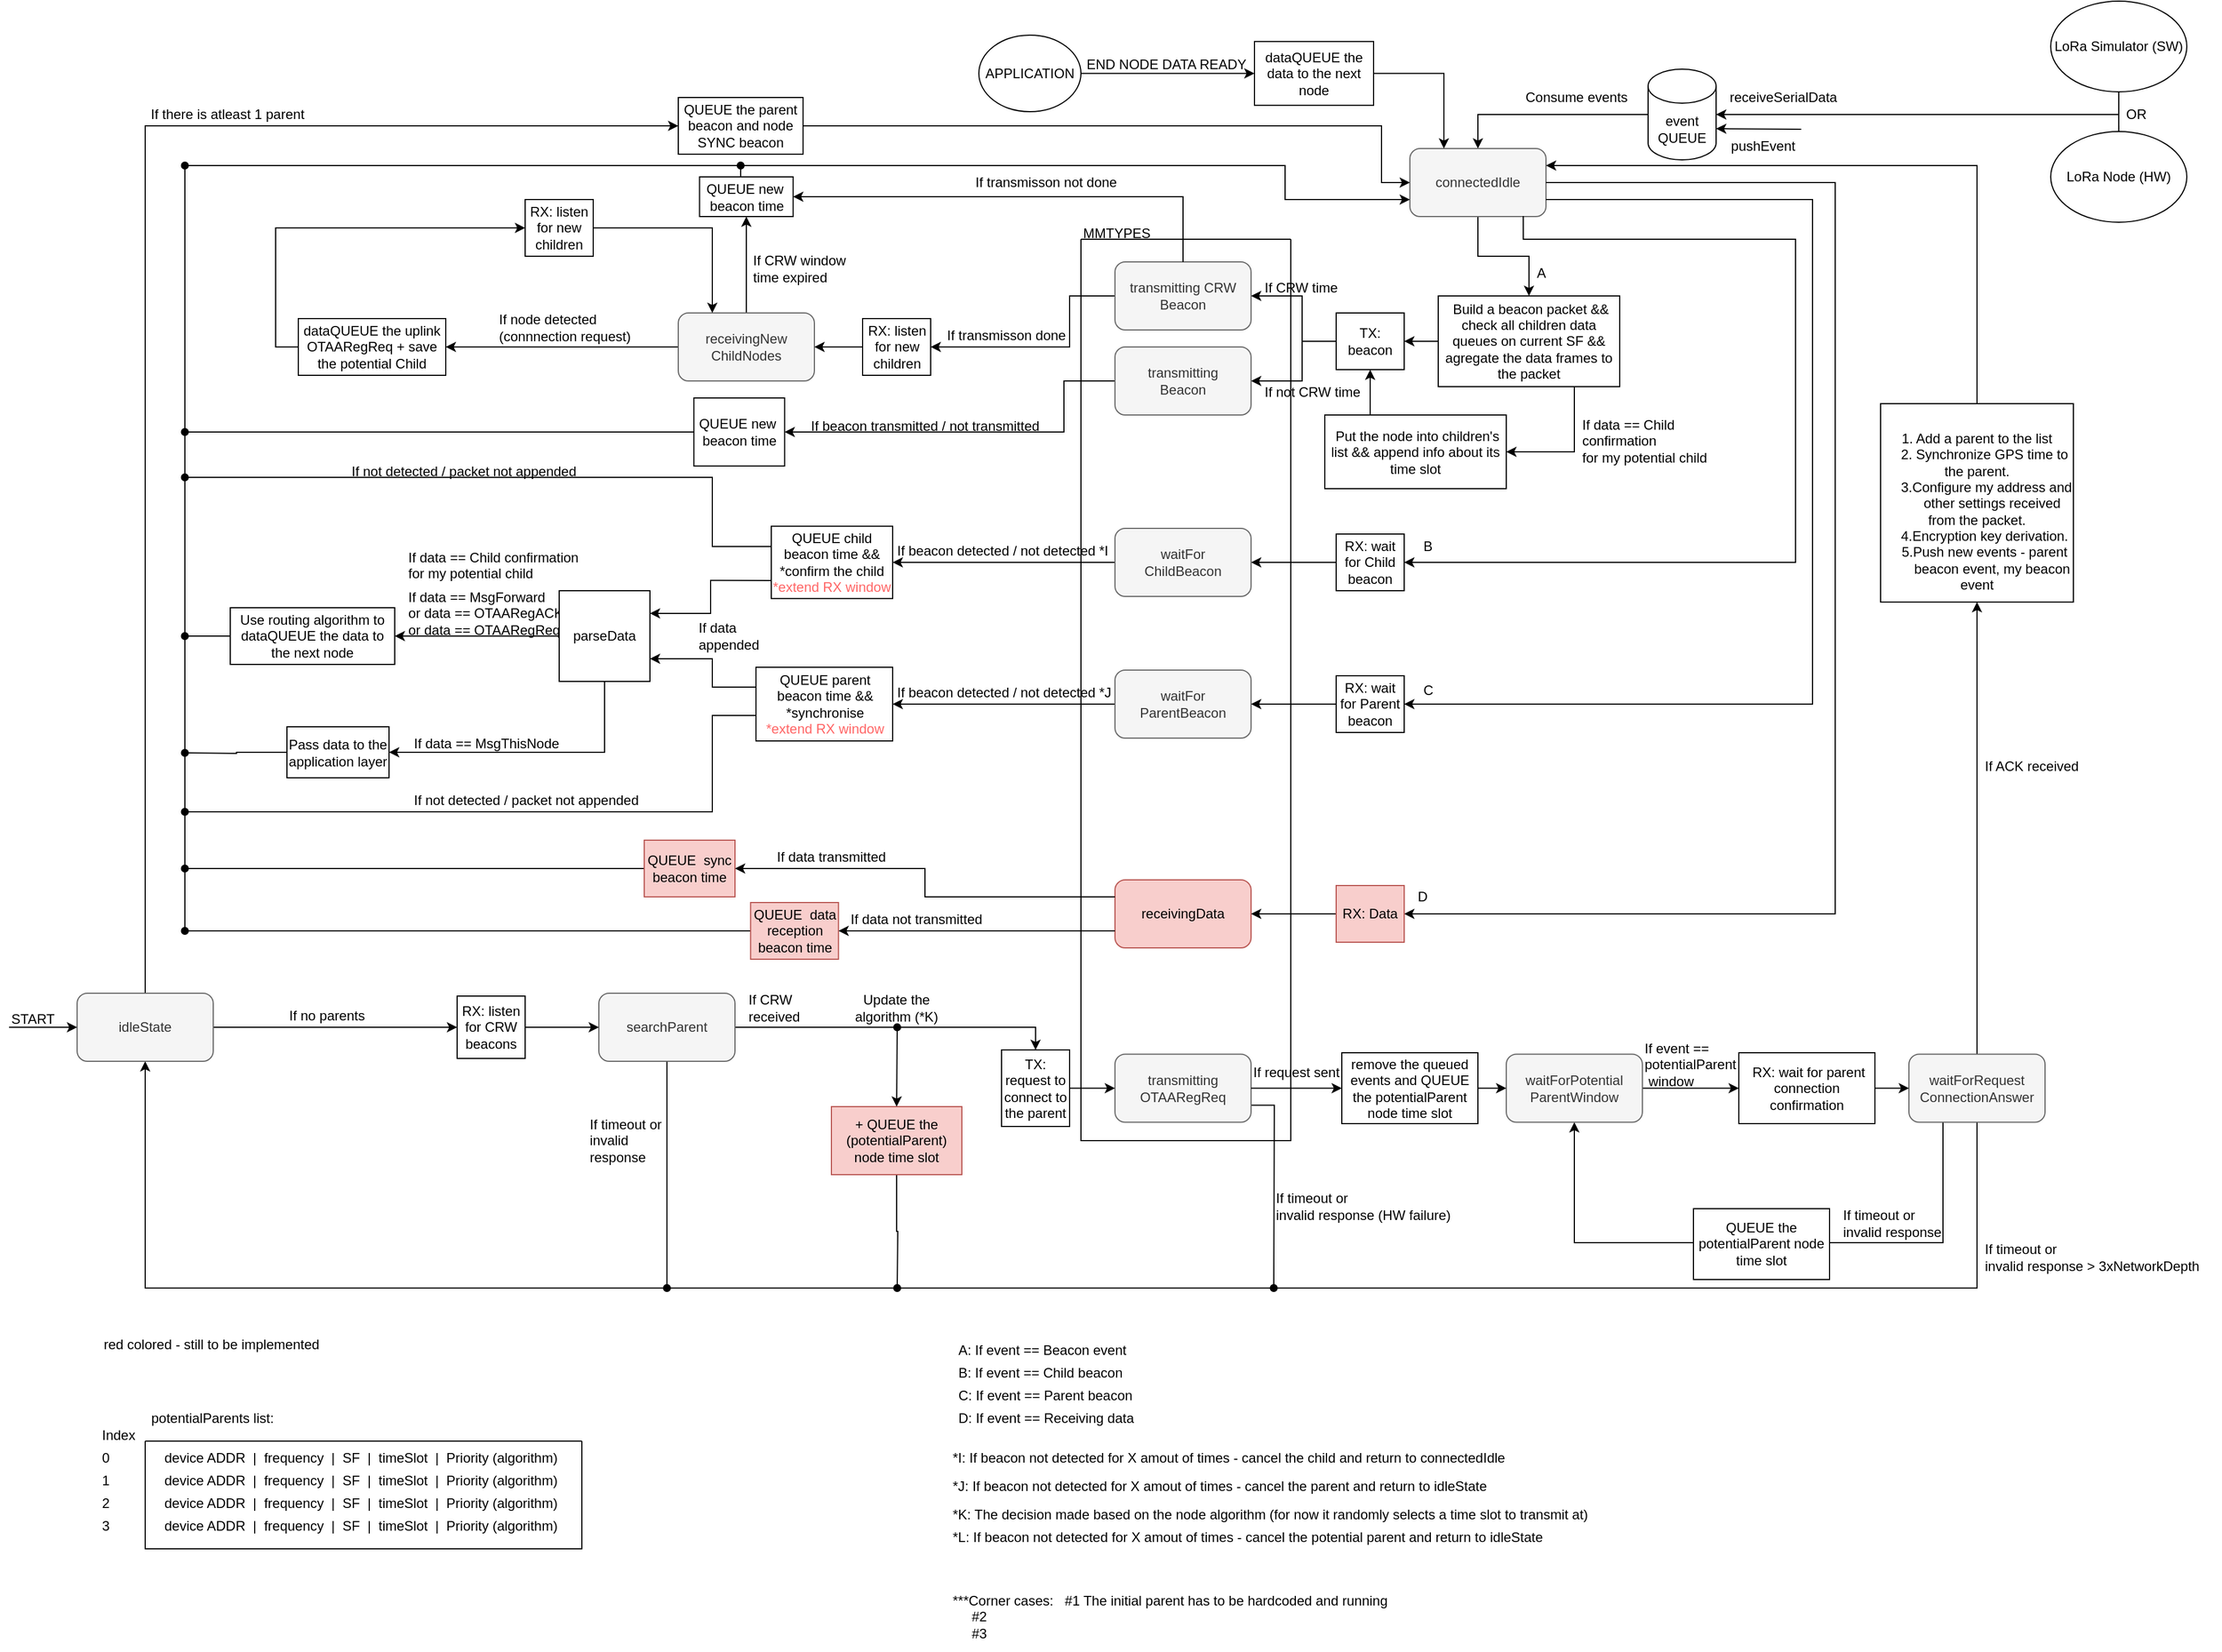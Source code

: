 <mxfile version="22.0.8" type="device">
  <diagram id="j4bMaCxepGLSCkWRoL51" name="Stránka-1">
    <mxGraphModel dx="3463" dy="1593" grid="1" gridSize="5" guides="1" tooltips="1" connect="1" arrows="1" fold="1" page="1" pageScale="1" pageWidth="100" pageHeight="100" math="0" shadow="0">
      <root>
        <mxCell id="0" />
        <mxCell id="1" parent="0" />
        <mxCell id="5HeQNC9SgE1nZ3gUrSCK-84" value="" style="edgeStyle=orthogonalEdgeStyle;rounded=0;orthogonalLoop=1;jettySize=auto;html=1;entryX=1;entryY=0.5;entryDx=0;entryDy=0;exitX=0;exitY=0.5;exitDx=0;exitDy=0;" parent="1" source="GB7mApdc-Wd5zaGxchms-2" target="5HeQNC9SgE1nZ3gUrSCK-83" edge="1">
          <mxGeometry relative="1" as="geometry">
            <mxPoint x="385" y="300" as="sourcePoint" />
            <Array as="points">
              <mxPoint x="460" y="300" />
              <mxPoint x="460" y="345" />
            </Array>
          </mxGeometry>
        </mxCell>
        <mxCell id="6BN7QqZ1zRN99hFNwnGD-18" style="edgeStyle=orthogonalEdgeStyle;rounded=0;orthogonalLoop=1;jettySize=auto;html=1;exitX=0;exitY=0.5;exitDx=0;exitDy=0;entryX=1;entryY=0.5;entryDx=0;entryDy=0;" parent="1" source="FHfti17-AyHW7Ny-__9g-4" target="6BN7QqZ1zRN99hFNwnGD-13" edge="1">
          <mxGeometry relative="1" as="geometry">
            <Array as="points">
              <mxPoint x="455" y="375" />
              <mxPoint x="455" y="420" />
            </Array>
          </mxGeometry>
        </mxCell>
        <mxCell id="6BN7QqZ1zRN99hFNwnGD-36" style="edgeStyle=orthogonalEdgeStyle;rounded=0;orthogonalLoop=1;jettySize=auto;html=1;exitX=0;exitY=0.5;exitDx=0;exitDy=0;entryX=1;entryY=0.5;entryDx=0;entryDy=0;" parent="1" source="FHfti17-AyHW7Ny-__9g-10" target="6BN7QqZ1zRN99hFNwnGD-35" edge="1">
          <mxGeometry relative="1" as="geometry">
            <mxPoint x="230" y="580" as="targetPoint" />
          </mxGeometry>
        </mxCell>
        <mxCell id="y7l_Vf18f22PjJahQDfY-20" value="If there is atleast 1 parent " style="text;html=1;align=left;verticalAlign=middle;resizable=0;points=[];autosize=1;" parent="1" vertex="1">
          <mxGeometry x="-352.5" y="125" width="160" height="30" as="geometry" />
        </mxCell>
        <mxCell id="y7l_Vf18f22PjJahQDfY-25" value="If ACK received" style="text;html=1;align=left;verticalAlign=middle;resizable=0;points=[];autosize=1;" parent="1" vertex="1">
          <mxGeometry x="1265" y="700" width="105" height="30" as="geometry" />
        </mxCell>
        <mxCell id="y7l_Vf18f22PjJahQDfY-27" value="Consume events" style="text;html=1;align=left;verticalAlign=middle;resizable=0;points=[];autosize=1;" parent="1" vertex="1">
          <mxGeometry x="860" y="110" width="110" height="30" as="geometry" />
        </mxCell>
        <mxCell id="6BN7QqZ1zRN99hFNwnGD-26" style="edgeStyle=orthogonalEdgeStyle;rounded=0;orthogonalLoop=1;jettySize=auto;html=1;exitX=0;exitY=0.5;exitDx=0;exitDy=0;entryX=1;entryY=0.5;entryDx=0;entryDy=0;" parent="1" source="y7l_Vf18f22PjJahQDfY-29" target="6BN7QqZ1zRN99hFNwnGD-25" edge="1">
          <mxGeometry relative="1" as="geometry" />
        </mxCell>
        <mxCell id="5HeQNC9SgE1nZ3gUrSCK-66" value="" style="edgeStyle=orthogonalEdgeStyle;rounded=0;orthogonalLoop=1;jettySize=auto;html=1;" parent="1" source="y7l_Vf18f22PjJahQDfY-35" target="FHfti17-AyHW7Ny-__9g-4" edge="1">
          <mxGeometry relative="1" as="geometry">
            <Array as="points">
              <mxPoint x="665" y="340" />
              <mxPoint x="665" y="375" />
            </Array>
          </mxGeometry>
        </mxCell>
        <mxCell id="y7l_Vf18f22PjJahQDfY-35" value="TX: beacon" style="rounded=0;whiteSpace=wrap;html=1;rotation=0;" parent="1" vertex="1">
          <mxGeometry x="695" y="315" width="60" height="50" as="geometry" />
        </mxCell>
        <mxCell id="5HeQNC9SgE1nZ3gUrSCK-70" value="" style="edgeStyle=orthogonalEdgeStyle;rounded=0;orthogonalLoop=1;jettySize=auto;html=1;" parent="1" source="y7l_Vf18f22PjJahQDfY-39" target="y7l_Vf18f22PjJahQDfY-29" edge="1">
          <mxGeometry relative="1" as="geometry" />
        </mxCell>
        <mxCell id="y7l_Vf18f22PjJahQDfY-39" value="RX: wait for Child beacon" style="rounded=0;whiteSpace=wrap;html=1;rotation=0;" parent="1" vertex="1">
          <mxGeometry x="695" y="510" width="60" height="50" as="geometry" />
        </mxCell>
        <mxCell id="6BN7QqZ1zRN99hFNwnGD-1" style="edgeStyle=orthogonalEdgeStyle;rounded=0;orthogonalLoop=1;jettySize=auto;html=1;exitX=0;exitY=0.5;exitDx=0;exitDy=0;exitPerimeter=0;entryX=0.5;entryY=0;entryDx=0;entryDy=0;" parent="1" source="5HeQNC9SgE1nZ3gUrSCK-7" target="5HeQNC9SgE1nZ3gUrSCK-11" edge="1">
          <mxGeometry relative="1" as="geometry" />
        </mxCell>
        <mxCell id="5HeQNC9SgE1nZ3gUrSCK-7" value="&lt;div&gt;event&lt;/div&gt;&lt;div&gt;QUEUE&lt;/div&gt;" style="shape=cylinder3;whiteSpace=wrap;html=1;boundedLbl=1;backgroundOutline=1;size=15;" parent="1" vertex="1">
          <mxGeometry x="970" y="100" width="60" height="80" as="geometry" />
        </mxCell>
        <mxCell id="5HeQNC9SgE1nZ3gUrSCK-9" value="receiveSerialData" style="text;html=1;align=left;verticalAlign=middle;resizable=0;points=[];autosize=1;" parent="1" vertex="1">
          <mxGeometry x="1040" y="110" width="120" height="30" as="geometry" />
        </mxCell>
        <mxCell id="HoXzTngkFjWCqknKsVJu-29" style="edgeStyle=orthogonalEdgeStyle;rounded=0;orthogonalLoop=1;jettySize=auto;html=1;exitX=0.5;exitY=1;exitDx=0;exitDy=0;entryX=0.5;entryY=0;entryDx=0;entryDy=0;" parent="1" source="5HeQNC9SgE1nZ3gUrSCK-11" target="GB7mApdc-Wd5zaGxchms-9" edge="1">
          <mxGeometry relative="1" as="geometry" />
        </mxCell>
        <mxCell id="5HeQNC9SgE1nZ3gUrSCK-11" value="&lt;div&gt;connectedIdle&lt;/div&gt;" style="rounded=1;whiteSpace=wrap;html=1;fillColor=#f5f5f5;fontColor=#333333;strokeColor=#666666;" parent="1" vertex="1">
          <mxGeometry x="760" y="170" width="120" height="60" as="geometry" />
        </mxCell>
        <mxCell id="5HeQNC9SgE1nZ3gUrSCK-26" value="" style="swimlane;startSize=0;" parent="1" vertex="1">
          <mxGeometry x="470" y="250" width="185" height="795" as="geometry" />
        </mxCell>
        <mxCell id="5HeQNC9SgE1nZ3gUrSCK-60" style="edgeStyle=orthogonalEdgeStyle;rounded=0;orthogonalLoop=1;jettySize=auto;html=1;exitX=1;exitY=0.75;exitDx=0;exitDy=0;endArrow=oval;endFill=1;" parent="5HeQNC9SgE1nZ3gUrSCK-26" source="5HeQNC9SgE1nZ3gUrSCK-34" edge="1">
          <mxGeometry relative="1" as="geometry">
            <mxPoint x="170" y="925" as="targetPoint" />
          </mxGeometry>
        </mxCell>
        <mxCell id="5HeQNC9SgE1nZ3gUrSCK-34" value="&lt;div&gt;transmitting&lt;/div&gt;&lt;div&gt;OTAARegReq&lt;/div&gt;" style="rounded=1;whiteSpace=wrap;html=1;fillColor=#f5f5f5;fontColor=#333333;strokeColor=#666666;" parent="5HeQNC9SgE1nZ3gUrSCK-26" vertex="1">
          <mxGeometry x="30" y="718.75" width="120" height="60" as="geometry" />
        </mxCell>
        <mxCell id="FHfti17-AyHW7Ny-__9g-10" value="waitFor&lt;br&gt;ParentBeacon" style="rounded=1;whiteSpace=wrap;html=1;fillColor=#f5f5f5;fontColor=#333333;strokeColor=#666666;" parent="5HeQNC9SgE1nZ3gUrSCK-26" vertex="1">
          <mxGeometry x="30" y="380" width="120" height="60" as="geometry" />
        </mxCell>
        <mxCell id="y7l_Vf18f22PjJahQDfY-29" value="waitFor&lt;br&gt;ChildBeacon" style="rounded=1;whiteSpace=wrap;html=1;fillColor=#f5f5f5;fontColor=#333333;strokeColor=#666666;" parent="5HeQNC9SgE1nZ3gUrSCK-26" vertex="1">
          <mxGeometry x="30" y="255" width="120" height="60" as="geometry" />
        </mxCell>
        <mxCell id="FHfti17-AyHW7Ny-__9g-4" value="transmitting&lt;br&gt;Beacon" style="rounded=1;whiteSpace=wrap;html=1;fillColor=#f5f5f5;fontColor=#333333;strokeColor=#666666;" parent="5HeQNC9SgE1nZ3gUrSCK-26" vertex="1">
          <mxGeometry x="30" y="95" width="120" height="60" as="geometry" />
        </mxCell>
        <mxCell id="5HeQNC9SgE1nZ3gUrSCK-45" value="If request sent" style="text;html=1;align=left;verticalAlign=middle;resizable=0;points=[];autosize=1;" parent="5HeQNC9SgE1nZ3gUrSCK-26" vertex="1">
          <mxGeometry x="150" y="720" width="100" height="30" as="geometry" />
        </mxCell>
        <mxCell id="XbEz7QA7JHCAoe-RFgPI-10" value="&lt;div&gt;receivingData&lt;/div&gt;" style="rounded=1;whiteSpace=wrap;html=1;fillColor=#f8cecc;strokeColor=#b85450;" parent="5HeQNC9SgE1nZ3gUrSCK-26" vertex="1">
          <mxGeometry x="30" y="565" width="120" height="60" as="geometry" />
        </mxCell>
        <mxCell id="GB7mApdc-Wd5zaGxchms-2" value="transmitting CRW&lt;br&gt;Beacon" style="rounded=1;whiteSpace=wrap;html=1;fillColor=#f5f5f5;fontColor=#333333;strokeColor=#666666;" parent="5HeQNC9SgE1nZ3gUrSCK-26" vertex="1">
          <mxGeometry x="30" y="20" width="120" height="60" as="geometry" />
        </mxCell>
        <mxCell id="5HeQNC9SgE1nZ3gUrSCK-27" value="MMTYPES" style="text;html=1;align=left;verticalAlign=middle;resizable=0;points=[];autosize=1;rotation=0;" parent="1" vertex="1">
          <mxGeometry x="470" y="230" width="80" height="30" as="geometry" />
        </mxCell>
        <mxCell id="5HeQNC9SgE1nZ3gUrSCK-31" value="" style="endArrow=classic;html=1;rounded=0;entryX=1;entryY=0.5;entryDx=0;entryDy=0;exitX=0.833;exitY=0.992;exitDx=0;exitDy=0;entryPerimeter=0;exitPerimeter=0;" parent="1" source="5HeQNC9SgE1nZ3gUrSCK-11" target="y7l_Vf18f22PjJahQDfY-39" edge="1">
          <mxGeometry width="50" height="50" relative="1" as="geometry">
            <mxPoint x="985" y="230" as="sourcePoint" />
            <mxPoint x="755" y="540" as="targetPoint" />
            <Array as="points">
              <mxPoint x="860" y="250" />
              <mxPoint x="1100" y="250" />
              <mxPoint x="1100" y="390" />
              <mxPoint x="1100" y="535" />
            </Array>
          </mxGeometry>
        </mxCell>
        <mxCell id="5HeQNC9SgE1nZ3gUrSCK-32" value="" style="endArrow=classic;html=1;rounded=0;entryX=1;entryY=0.5;entryDx=0;entryDy=0;exitX=1;exitY=0.75;exitDx=0;exitDy=0;" parent="1" source="5HeQNC9SgE1nZ3gUrSCK-11" target="5HeQNC9SgE1nZ3gUrSCK-75" edge="1">
          <mxGeometry width="50" height="50" relative="1" as="geometry">
            <mxPoint x="1005" y="215" as="sourcePoint" />
            <mxPoint x="880" y="660" as="targetPoint" />
            <Array as="points">
              <mxPoint x="1115" y="215" />
              <mxPoint x="1115" y="440" />
              <mxPoint x="1115" y="660" />
            </Array>
          </mxGeometry>
        </mxCell>
        <mxCell id="5HeQNC9SgE1nZ3gUrSCK-59" style="edgeStyle=orthogonalEdgeStyle;rounded=0;orthogonalLoop=1;jettySize=auto;html=1;entryX=0.5;entryY=1;entryDx=0;entryDy=0;exitX=0.5;exitY=1;exitDx=0;exitDy=0;" parent="1" source="5HeQNC9SgE1nZ3gUrSCK-36" target="5HeQNC9SgE1nZ3gUrSCK-50" edge="1">
          <mxGeometry relative="1" as="geometry">
            <Array as="points">
              <mxPoint x="1260" y="1175" />
              <mxPoint x="-355" y="1175" />
            </Array>
            <mxPoint x="1035" y="1145" as="sourcePoint" />
          </mxGeometry>
        </mxCell>
        <mxCell id="XbEz7QA7JHCAoe-RFgPI-7" style="edgeStyle=orthogonalEdgeStyle;rounded=0;orthogonalLoop=1;jettySize=auto;html=1;exitX=0.5;exitY=0;exitDx=0;exitDy=0;entryX=0.5;entryY=1;entryDx=0;entryDy=0;" parent="1" source="5HeQNC9SgE1nZ3gUrSCK-36" target="5HeQNC9SgE1nZ3gUrSCK-93" edge="1">
          <mxGeometry relative="1" as="geometry" />
        </mxCell>
        <mxCell id="M-iJREP47J18VLFSSXu6-1" style="edgeStyle=orthogonalEdgeStyle;rounded=0;orthogonalLoop=1;jettySize=auto;html=1;exitX=0.25;exitY=1;exitDx=0;exitDy=0;entryX=0.5;entryY=1;entryDx=0;entryDy=0;" parent="1" source="5HeQNC9SgE1nZ3gUrSCK-36" target="XbEz7QA7JHCAoe-RFgPI-1" edge="1">
          <mxGeometry relative="1" as="geometry">
            <Array as="points">
              <mxPoint x="1230" y="1135" />
              <mxPoint x="905" y="1135" />
            </Array>
          </mxGeometry>
        </mxCell>
        <mxCell id="5HeQNC9SgE1nZ3gUrSCK-36" value="&lt;div&gt;waitForRequest&lt;br&gt;ConnectionAnswer&lt;br&gt;&lt;/div&gt;" style="rounded=1;whiteSpace=wrap;html=1;fillColor=#f5f5f5;fontColor=#333333;strokeColor=#666666;" parent="1" vertex="1">
          <mxGeometry x="1200" y="968.75" width="120" height="60" as="geometry" />
        </mxCell>
        <mxCell id="5HeQNC9SgE1nZ3gUrSCK-39" value="" style="edgeStyle=orthogonalEdgeStyle;rounded=0;orthogonalLoop=1;jettySize=auto;html=1;" parent="1" source="5HeQNC9SgE1nZ3gUrSCK-37" target="5HeQNC9SgE1nZ3gUrSCK-36" edge="1">
          <mxGeometry relative="1" as="geometry" />
        </mxCell>
        <mxCell id="5HeQNC9SgE1nZ3gUrSCK-37" value="&amp;nbsp;RX: wait for parent connection confirmation" style="rounded=0;whiteSpace=wrap;html=1;" parent="1" vertex="1">
          <mxGeometry x="1050" y="967.5" width="120" height="62.5" as="geometry" />
        </mxCell>
        <mxCell id="5HeQNC9SgE1nZ3gUrSCK-42" value="&lt;div&gt;If CRW &lt;br&gt;&lt;/div&gt;&lt;div&gt;received&lt;/div&gt;" style="text;html=1;align=left;verticalAlign=middle;resizable=0;points=[];autosize=1;" parent="1" vertex="1">
          <mxGeometry x="175" y="905" width="65" height="45" as="geometry" />
        </mxCell>
        <mxCell id="5HeQNC9SgE1nZ3gUrSCK-48" value="" style="edgeStyle=orthogonalEdgeStyle;rounded=0;orthogonalLoop=1;jettySize=auto;html=1;entryX=0;entryY=0.5;entryDx=0;entryDy=0;" parent="1" source="5HeQNC9SgE1nZ3gUrSCK-44" target="5HeQNC9SgE1nZ3gUrSCK-34" edge="1">
          <mxGeometry relative="1" as="geometry" />
        </mxCell>
        <mxCell id="5HeQNC9SgE1nZ3gUrSCK-44" value="TX: request to connect to the parent" style="rounded=0;whiteSpace=wrap;html=1;" parent="1" vertex="1">
          <mxGeometry x="400" y="965" width="60" height="67.5" as="geometry" />
        </mxCell>
        <mxCell id="5HeQNC9SgE1nZ3gUrSCK-57" value="" style="edgeStyle=orthogonalEdgeStyle;rounded=0;orthogonalLoop=1;jettySize=auto;html=1;entryX=0;entryY=0.5;entryDx=0;entryDy=0;exitX=1;exitY=0.5;exitDx=0;exitDy=0;" parent="1" source="5HeQNC9SgE1nZ3gUrSCK-50" target="5HeQNC9SgE1nZ3gUrSCK-71" edge="1">
          <mxGeometry relative="1" as="geometry">
            <mxPoint x="-30" y="785.0" as="targetPoint" />
          </mxGeometry>
        </mxCell>
        <mxCell id="6BN7QqZ1zRN99hFNwnGD-3" style="edgeStyle=orthogonalEdgeStyle;rounded=0;orthogonalLoop=1;jettySize=auto;html=1;exitX=0.5;exitY=0;exitDx=0;exitDy=0;entryX=0;entryY=0.5;entryDx=0;entryDy=0;" parent="1" source="5HeQNC9SgE1nZ3gUrSCK-50" target="6BN7QqZ1zRN99hFNwnGD-2" edge="1">
          <mxGeometry relative="1" as="geometry">
            <Array as="points">
              <mxPoint x="-355" y="150" />
            </Array>
          </mxGeometry>
        </mxCell>
        <mxCell id="5HeQNC9SgE1nZ3gUrSCK-50" value="&lt;div&gt;idleState&lt;/div&gt;" style="rounded=1;whiteSpace=wrap;html=1;fillColor=#f5f5f5;fontColor=#333333;strokeColor=#666666;" parent="1" vertex="1">
          <mxGeometry x="-415" y="915" width="120" height="60" as="geometry" />
        </mxCell>
        <mxCell id="5HeQNC9SgE1nZ3gUrSCK-56" value="" style="edgeStyle=orthogonalEdgeStyle;rounded=0;orthogonalLoop=1;jettySize=auto;html=1;exitX=1;exitY=0.25;exitDx=0;exitDy=0;" parent="1" source="5HeQNC9SgE1nZ3gUrSCK-51" target="5HeQNC9SgE1nZ3gUrSCK-44" edge="1">
          <mxGeometry relative="1" as="geometry">
            <Array as="points">
              <mxPoint x="165" y="945" />
              <mxPoint x="430" y="945" />
            </Array>
          </mxGeometry>
        </mxCell>
        <mxCell id="vFeREoI47Vu6DbmaeEEL-10" style="edgeStyle=orthogonalEdgeStyle;rounded=0;orthogonalLoop=1;jettySize=auto;html=1;exitX=0.5;exitY=1;exitDx=0;exitDy=0;endArrow=oval;endFill=1;" parent="1" source="5HeQNC9SgE1nZ3gUrSCK-51" edge="1">
          <mxGeometry relative="1" as="geometry">
            <mxPoint x="105" y="1175" as="targetPoint" />
            <Array as="points">
              <mxPoint x="105" y="1175" />
            </Array>
          </mxGeometry>
        </mxCell>
        <mxCell id="5HeQNC9SgE1nZ3gUrSCK-51" value="searchParent" style="rounded=1;whiteSpace=wrap;html=1;fillColor=#f5f5f5;fontColor=#333333;strokeColor=#666666;" parent="1" vertex="1">
          <mxGeometry x="45" y="915" width="120" height="60" as="geometry" />
        </mxCell>
        <mxCell id="5HeQNC9SgE1nZ3gUrSCK-58" value="&lt;div align=&quot;left&quot;&gt;If no parents&lt;br&gt;&lt;/div&gt;" style="text;html=1;align=left;verticalAlign=middle;resizable=0;points=[];autosize=1;" parent="1" vertex="1">
          <mxGeometry x="-230" y="920" width="90" height="30" as="geometry" />
        </mxCell>
        <mxCell id="5HeQNC9SgE1nZ3gUrSCK-65" value="" style="edgeStyle=orthogonalEdgeStyle;rounded=0;orthogonalLoop=1;jettySize=auto;html=1;" parent="1" edge="1">
          <mxGeometry relative="1" as="geometry">
            <mxPoint x="665" y="340" as="sourcePoint" />
            <mxPoint x="620" y="300" as="targetPoint" />
            <Array as="points">
              <mxPoint x="665" y="300" />
            </Array>
          </mxGeometry>
        </mxCell>
        <mxCell id="5HeQNC9SgE1nZ3gUrSCK-74" value="" style="edgeStyle=orthogonalEdgeStyle;rounded=0;orthogonalLoop=1;jettySize=auto;html=1;" parent="1" source="5HeQNC9SgE1nZ3gUrSCK-71" target="5HeQNC9SgE1nZ3gUrSCK-51" edge="1">
          <mxGeometry relative="1" as="geometry" />
        </mxCell>
        <mxCell id="5HeQNC9SgE1nZ3gUrSCK-71" value="RX: listen for CRW beacons" style="rounded=0;whiteSpace=wrap;html=1;" parent="1" vertex="1">
          <mxGeometry x="-80" y="917.5" width="60" height="55" as="geometry" />
        </mxCell>
        <mxCell id="5HeQNC9SgE1nZ3gUrSCK-77" value="" style="edgeStyle=orthogonalEdgeStyle;rounded=0;orthogonalLoop=1;jettySize=auto;html=1;entryX=1;entryY=0.5;entryDx=0;entryDy=0;" parent="1" source="5HeQNC9SgE1nZ3gUrSCK-75" target="FHfti17-AyHW7Ny-__9g-10" edge="1">
          <mxGeometry relative="1" as="geometry">
            <mxPoint x="620" y="580" as="targetPoint" />
          </mxGeometry>
        </mxCell>
        <mxCell id="5HeQNC9SgE1nZ3gUrSCK-75" value="RX: wait for Parent beacon" style="rounded=0;whiteSpace=wrap;html=1;rotation=0;" parent="1" vertex="1">
          <mxGeometry x="695" y="635" width="60" height="50" as="geometry" />
        </mxCell>
        <mxCell id="vFeREoI47Vu6DbmaeEEL-50" style="edgeStyle=orthogonalEdgeStyle;rounded=0;orthogonalLoop=1;jettySize=auto;html=1;exitX=0.5;exitY=0;exitDx=0;exitDy=0;endArrow=oval;endFill=1;" parent="1" source="vFeREoI47Vu6DbmaeEEL-56" edge="1">
          <mxGeometry relative="1" as="geometry">
            <mxPoint x="170" y="185" as="targetPoint" />
          </mxGeometry>
        </mxCell>
        <mxCell id="vFeREoI47Vu6DbmaeEEL-57" style="edgeStyle=orthogonalEdgeStyle;rounded=0;orthogonalLoop=1;jettySize=auto;html=1;exitX=0.5;exitY=0;exitDx=0;exitDy=0;entryX=0.5;entryY=1;entryDx=0;entryDy=0;" parent="1" source="5HeQNC9SgE1nZ3gUrSCK-82" target="vFeREoI47Vu6DbmaeEEL-56" edge="1">
          <mxGeometry relative="1" as="geometry" />
        </mxCell>
        <mxCell id="HoXzTngkFjWCqknKsVJu-25" style="edgeStyle=orthogonalEdgeStyle;rounded=0;orthogonalLoop=1;jettySize=auto;html=1;exitX=0;exitY=0.5;exitDx=0;exitDy=0;entryX=1;entryY=0.5;entryDx=0;entryDy=0;" parent="1" source="5HeQNC9SgE1nZ3gUrSCK-82" target="6BN7QqZ1zRN99hFNwnGD-94" edge="1">
          <mxGeometry relative="1" as="geometry">
            <Array as="points">
              <mxPoint x="-85" y="345" />
            </Array>
          </mxGeometry>
        </mxCell>
        <mxCell id="5HeQNC9SgE1nZ3gUrSCK-82" value="receivingNew&lt;br&gt;ChildNodes" style="rounded=1;whiteSpace=wrap;html=1;fillColor=#f5f5f5;fontColor=#333333;strokeColor=#666666;" parent="1" vertex="1">
          <mxGeometry x="115" y="315" width="120" height="60" as="geometry" />
        </mxCell>
        <mxCell id="5HeQNC9SgE1nZ3gUrSCK-86" value="" style="edgeStyle=orthogonalEdgeStyle;rounded=0;orthogonalLoop=1;jettySize=auto;html=1;" parent="1" source="5HeQNC9SgE1nZ3gUrSCK-83" target="5HeQNC9SgE1nZ3gUrSCK-82" edge="1">
          <mxGeometry relative="1" as="geometry" />
        </mxCell>
        <mxCell id="5HeQNC9SgE1nZ3gUrSCK-83" value="RX: listen for new children" style="rounded=0;whiteSpace=wrap;html=1;rotation=0;" parent="1" vertex="1">
          <mxGeometry x="277.5" y="320" width="60" height="50" as="geometry" />
        </mxCell>
        <mxCell id="5HeQNC9SgE1nZ3gUrSCK-85" value="If transmisson done" style="text;html=1;align=left;verticalAlign=middle;resizable=0;points=[];autosize=1;" parent="1" vertex="1">
          <mxGeometry x="350" y="320" width="130" height="30" as="geometry" />
        </mxCell>
        <mxCell id="5HeQNC9SgE1nZ3gUrSCK-96" style="edgeStyle=orthogonalEdgeStyle;rounded=0;orthogonalLoop=1;jettySize=auto;html=1;exitX=0.5;exitY=0;exitDx=0;exitDy=0;entryX=1;entryY=0.25;entryDx=0;entryDy=0;" parent="1" source="5HeQNC9SgE1nZ3gUrSCK-93" target="5HeQNC9SgE1nZ3gUrSCK-11" edge="1">
          <mxGeometry relative="1" as="geometry" />
        </mxCell>
        <mxCell id="5HeQNC9SgE1nZ3gUrSCK-93" value="&lt;div&gt;&lt;br&gt;&lt;/div&gt;&lt;div&gt;1. Add a parent to the list&lt;/div&gt;&lt;div&gt;&amp;nbsp;&amp;nbsp;&amp;nbsp; 2. Synchronize GPS time to the parent.&lt;/div&gt;&lt;div&gt;&amp;nbsp;&amp;nbsp;&amp;nbsp;&amp;nbsp; 3.Configure my address and &lt;span style=&quot;white-space: pre;&quot;&gt;&#x9;&lt;/span&gt;other settings received from the packet.&lt;/div&gt;&lt;div&gt;&amp;nbsp;&amp;nbsp;&amp;nbsp; 4.Encryption key derivation.&lt;/div&gt;&lt;div&gt;&amp;nbsp;&amp;nbsp;&amp;nbsp; 5.Push new events - parent &lt;span style=&quot;white-space: pre;&quot;&gt;&#x9;&lt;/span&gt;beacon event, my beacon event&lt;br&gt;&lt;/div&gt;" style="rounded=0;whiteSpace=wrap;html=1;rotation=0;" parent="1" vertex="1">
          <mxGeometry x="1175" y="395" width="170" height="175" as="geometry" />
        </mxCell>
        <mxCell id="6BN7QqZ1zRN99hFNwnGD-16" style="edgeStyle=orthogonalEdgeStyle;rounded=0;orthogonalLoop=1;jettySize=auto;html=1;exitX=1;exitY=0.5;exitDx=0;exitDy=0;entryX=0;entryY=0.5;entryDx=0;entryDy=0;" parent="1" source="6BN7QqZ1zRN99hFNwnGD-2" target="5HeQNC9SgE1nZ3gUrSCK-11" edge="1">
          <mxGeometry relative="1" as="geometry">
            <Array as="points">
              <mxPoint x="735" y="150" />
              <mxPoint x="735" y="200" />
            </Array>
          </mxGeometry>
        </mxCell>
        <mxCell id="6BN7QqZ1zRN99hFNwnGD-2" value="QUEUE the parent beacon and node SYNC beacon" style="rounded=0;whiteSpace=wrap;html=1;rotation=0;" parent="1" vertex="1">
          <mxGeometry x="115" y="125" width="110" height="50" as="geometry" />
        </mxCell>
        <mxCell id="6BN7QqZ1zRN99hFNwnGD-6" value="&lt;div&gt;If CRW window &lt;br&gt;&lt;/div&gt;&lt;div&gt;time expired&lt;/div&gt;" style="text;html=1;align=left;verticalAlign=middle;resizable=0;points=[];autosize=1;" parent="1" vertex="1">
          <mxGeometry x="178.75" y="253" width="105" height="45" as="geometry" />
        </mxCell>
        <mxCell id="6BN7QqZ1zRN99hFNwnGD-131" style="edgeStyle=orthogonalEdgeStyle;rounded=0;orthogonalLoop=1;jettySize=auto;html=1;exitX=0;exitY=0.5;exitDx=0;exitDy=0;endArrow=oval;endFill=1;" parent="1" source="6BN7QqZ1zRN99hFNwnGD-13" edge="1">
          <mxGeometry relative="1" as="geometry">
            <mxPoint x="-320" y="420" as="targetPoint" />
          </mxGeometry>
        </mxCell>
        <mxCell id="6BN7QqZ1zRN99hFNwnGD-13" value="QUEUE new&amp;nbsp; beacon time" style="rounded=0;whiteSpace=wrap;html=1;rotation=0;" parent="1" vertex="1">
          <mxGeometry x="128.75" y="390" width="80" height="60" as="geometry" />
        </mxCell>
        <mxCell id="6BN7QqZ1zRN99hFNwnGD-19" value="If beacon transmitted / not transmitted" style="text;html=1;align=left;verticalAlign=middle;resizable=0;points=[];autosize=1;" parent="1" vertex="1">
          <mxGeometry x="230" y="400" width="220" height="30" as="geometry" />
        </mxCell>
        <mxCell id="6BN7QqZ1zRN99hFNwnGD-129" style="edgeStyle=orthogonalEdgeStyle;rounded=0;orthogonalLoop=1;jettySize=auto;html=1;exitX=0;exitY=0.25;exitDx=0;exitDy=0;endArrow=oval;endFill=1;" parent="1" source="6BN7QqZ1zRN99hFNwnGD-25" edge="1">
          <mxGeometry relative="1" as="geometry">
            <mxPoint x="-320" y="460" as="targetPoint" />
            <Array as="points">
              <mxPoint x="197" y="521" />
              <mxPoint x="145" y="521" />
              <mxPoint x="145" y="460" />
              <mxPoint x="-320" y="460" />
            </Array>
          </mxGeometry>
        </mxCell>
        <mxCell id="6BN7QqZ1zRN99hFNwnGD-135" style="edgeStyle=orthogonalEdgeStyle;rounded=0;orthogonalLoop=1;jettySize=auto;html=1;exitX=0;exitY=0.75;exitDx=0;exitDy=0;entryX=1;entryY=0.25;entryDx=0;entryDy=0;" parent="1" source="6BN7QqZ1zRN99hFNwnGD-25" target="1ap_RD3kbhJHysvHDEdx-4" edge="1">
          <mxGeometry relative="1" as="geometry">
            <mxPoint x="110" y="585" as="targetPoint" />
          </mxGeometry>
        </mxCell>
        <mxCell id="6BN7QqZ1zRN99hFNwnGD-25" value="&lt;div&gt;QUEUE child beacon time &amp;amp;&amp;amp; *confirm the child&lt;br&gt;&lt;/div&gt;&lt;div&gt;&lt;font color=&quot;#ff6666&quot;&gt;*extend RX window&lt;/font&gt;&lt;br&gt;&lt;/div&gt;" style="rounded=0;whiteSpace=wrap;html=1;rotation=0;" parent="1" vertex="1">
          <mxGeometry x="197" y="503.13" width="107" height="63.75" as="geometry" />
        </mxCell>
        <mxCell id="6BN7QqZ1zRN99hFNwnGD-27" value="If beacon detected / not detected *I" style="text;html=1;align=left;verticalAlign=middle;resizable=0;points=[];autosize=1;" parent="1" vertex="1">
          <mxGeometry x="305.5" y="510" width="205" height="30" as="geometry" />
        </mxCell>
        <mxCell id="6BN7QqZ1zRN99hFNwnGD-28" value="A" style="text;html=1;align=left;verticalAlign=middle;resizable=0;points=[];autosize=1;" parent="1" vertex="1">
          <mxGeometry x="870" y="265" width="30" height="30" as="geometry" />
        </mxCell>
        <mxCell id="6BN7QqZ1zRN99hFNwnGD-31" value="B" style="text;html=1;align=left;verticalAlign=middle;resizable=0;points=[];autosize=1;" parent="1" vertex="1">
          <mxGeometry x="770" y="506.25" width="30" height="30" as="geometry" />
        </mxCell>
        <mxCell id="6BN7QqZ1zRN99hFNwnGD-32" value="C" style="text;html=1;align=left;verticalAlign=middle;resizable=0;points=[];autosize=1;" parent="1" vertex="1">
          <mxGeometry x="770" y="632.5" width="30" height="30" as="geometry" />
        </mxCell>
        <mxCell id="6BN7QqZ1zRN99hFNwnGD-134" style="edgeStyle=orthogonalEdgeStyle;rounded=0;orthogonalLoop=1;jettySize=auto;html=1;exitX=0;exitY=0.719;exitDx=0;exitDy=0;endArrow=oval;endFill=1;exitPerimeter=0;" parent="1" source="6BN7QqZ1zRN99hFNwnGD-35" edge="1">
          <mxGeometry relative="1" as="geometry">
            <mxPoint x="-320" y="755" as="targetPoint" />
            <Array as="points">
              <mxPoint x="189" y="670" />
              <mxPoint x="145" y="670" />
              <mxPoint x="145" y="755" />
            </Array>
          </mxGeometry>
        </mxCell>
        <mxCell id="6BN7QqZ1zRN99hFNwnGD-136" style="edgeStyle=orthogonalEdgeStyle;rounded=0;orthogonalLoop=1;jettySize=auto;html=1;exitX=0;exitY=0.25;exitDx=0;exitDy=0;entryX=1;entryY=0.75;entryDx=0;entryDy=0;" parent="1" source="6BN7QqZ1zRN99hFNwnGD-35" target="1ap_RD3kbhJHysvHDEdx-4" edge="1">
          <mxGeometry relative="1" as="geometry">
            <mxPoint x="110" y="615" as="targetPoint" />
            <Array as="points">
              <mxPoint x="145" y="645" />
              <mxPoint x="145" y="620" />
            </Array>
          </mxGeometry>
        </mxCell>
        <mxCell id="6BN7QqZ1zRN99hFNwnGD-35" value="&lt;div&gt;QUEUE parent beacon time &amp;amp;&amp;amp; *synchronise&lt;/div&gt;&lt;div&gt;&lt;font color=&quot;#ff6666&quot;&gt;*extend RX window&lt;/font&gt;&lt;br&gt;&lt;/div&gt;" style="rounded=0;whiteSpace=wrap;html=1;rotation=0;" parent="1" vertex="1">
          <mxGeometry x="183.5" y="627.5" width="120.5" height="65" as="geometry" />
        </mxCell>
        <mxCell id="6BN7QqZ1zRN99hFNwnGD-37" value="If beacon detected / not detected *J" style="text;html=1;align=left;verticalAlign=middle;resizable=0;points=[];autosize=1;" parent="1" vertex="1">
          <mxGeometry x="305.5" y="635" width="210" height="30" as="geometry" />
        </mxCell>
        <mxCell id="6BN7QqZ1zRN99hFNwnGD-46" value="A: If event == Beacon event" style="text;html=1;align=left;verticalAlign=middle;resizable=0;points=[];autosize=1;" parent="1" vertex="1">
          <mxGeometry x="360" y="1215" width="170" height="30" as="geometry" />
        </mxCell>
        <mxCell id="6BN7QqZ1zRN99hFNwnGD-47" value="B: If event == Child beacon" style="text;html=1;align=left;verticalAlign=middle;resizable=0;points=[];autosize=1;" parent="1" vertex="1">
          <mxGeometry x="360" y="1235" width="165" height="30" as="geometry" />
        </mxCell>
        <mxCell id="6BN7QqZ1zRN99hFNwnGD-48" value="C: If event == Parent beacon" style="text;html=1;align=left;verticalAlign=middle;resizable=0;points=[];autosize=1;" parent="1" vertex="1">
          <mxGeometry x="360" y="1255" width="175" height="30" as="geometry" />
        </mxCell>
        <mxCell id="6BN7QqZ1zRN99hFNwnGD-49" value="D: If event == Receiving data" style="text;html=1;align=left;verticalAlign=middle;resizable=0;points=[];autosize=1;" parent="1" vertex="1">
          <mxGeometry x="360" y="1275" width="175" height="30" as="geometry" />
        </mxCell>
        <mxCell id="6BN7QqZ1zRN99hFNwnGD-52" value="*I: If beacon not detected for X amout of times - cancel the child and return to connectedIdle" style="text;html=1;align=left;verticalAlign=middle;resizable=0;points=[];autosize=1;" parent="1" vertex="1">
          <mxGeometry x="355" y="1310" width="505" height="30" as="geometry" />
        </mxCell>
        <mxCell id="6BN7QqZ1zRN99hFNwnGD-53" value="*J: If beacon not detected for X amout of times - cancel the parent and return to idleState" style="text;html=1;align=left;verticalAlign=middle;resizable=0;points=[];autosize=1;" parent="1" vertex="1">
          <mxGeometry x="355" y="1335" width="490" height="30" as="geometry" />
        </mxCell>
        <mxCell id="6BN7QqZ1zRN99hFNwnGD-54" value="*K: The decision made based on the node algorithm (for now it randomly selects a time slot to transmit at)" style="text;html=1;align=left;verticalAlign=middle;resizable=0;points=[];autosize=1;" parent="1" vertex="1">
          <mxGeometry x="355" y="1360" width="580" height="30" as="geometry" />
        </mxCell>
        <mxCell id="6BN7QqZ1zRN99hFNwnGD-165" style="edgeStyle=orthogonalEdgeStyle;rounded=0;orthogonalLoop=1;jettySize=auto;html=1;exitX=0.5;exitY=1;exitDx=0;exitDy=0;endArrow=oval;endFill=1;" parent="1" source="6BN7QqZ1zRN99hFNwnGD-66" edge="1">
          <mxGeometry relative="1" as="geometry">
            <mxPoint x="308" y="1175" as="targetPoint" />
          </mxGeometry>
        </mxCell>
        <mxCell id="6BN7QqZ1zRN99hFNwnGD-66" value="&lt;div&gt;+ QUEUE the (potentialParent) node time slot&lt;/div&gt;" style="rounded=0;whiteSpace=wrap;html=1;fillColor=#f8cecc;strokeColor=#b85450;" parent="1" vertex="1">
          <mxGeometry x="250" y="1015" width="115" height="60" as="geometry" />
        </mxCell>
        <mxCell id="6BN7QqZ1zRN99hFNwnGD-68" value="" style="endArrow=classic;html=1;rounded=0;entryX=0.5;entryY=0;entryDx=0;entryDy=0;startArrow=oval;startFill=1;" parent="1" target="6BN7QqZ1zRN99hFNwnGD-66" edge="1">
          <mxGeometry width="50" height="50" relative="1" as="geometry">
            <mxPoint x="308" y="945" as="sourcePoint" />
            <mxPoint x="380" y="980" as="targetPoint" />
          </mxGeometry>
        </mxCell>
        <mxCell id="6BN7QqZ1zRN99hFNwnGD-86" value="" style="endArrow=oval;html=1;rounded=0;endFill=1;" parent="1" edge="1">
          <mxGeometry width="50" height="50" relative="1" as="geometry">
            <mxPoint x="-320" y="860" as="sourcePoint" />
            <mxPoint x="-320" y="185" as="targetPoint" />
            <Array as="points">
              <mxPoint x="-320" y="520" />
            </Array>
          </mxGeometry>
        </mxCell>
        <mxCell id="6BN7QqZ1zRN99hFNwnGD-91" value="&lt;div&gt;If node detected &lt;br&gt;&lt;/div&gt;&lt;div&gt;(connnection request)&lt;/div&gt;" style="text;html=1;align=left;verticalAlign=middle;resizable=0;points=[];autosize=1;" parent="1" vertex="1">
          <mxGeometry x="-45" y="305" width="135" height="45" as="geometry" />
        </mxCell>
        <mxCell id="n4_W6Bm8d8PjsMYZMqAp-2" style="edgeStyle=orthogonalEdgeStyle;rounded=0;orthogonalLoop=1;jettySize=auto;html=1;exitX=0;exitY=0.5;exitDx=0;exitDy=0;entryX=0;entryY=0.5;entryDx=0;entryDy=0;" parent="1" source="6BN7QqZ1zRN99hFNwnGD-94" target="HoXzTngkFjWCqknKsVJu-8" edge="1">
          <mxGeometry relative="1" as="geometry" />
        </mxCell>
        <mxCell id="6BN7QqZ1zRN99hFNwnGD-94" value="dataQUEUE the uplink OTAARegReq + save the potential Child" style="rounded=0;whiteSpace=wrap;html=1;rotation=0;" parent="1" vertex="1">
          <mxGeometry x="-220" y="320" width="130" height="50" as="geometry" />
        </mxCell>
        <mxCell id="vFeREoI47Vu6DbmaeEEL-51" style="edgeStyle=orthogonalEdgeStyle;rounded=0;orthogonalLoop=1;jettySize=auto;html=1;exitX=1;exitY=0.5;exitDx=0;exitDy=0;entryX=0.25;entryY=0;entryDx=0;entryDy=0;" parent="1" source="6BN7QqZ1zRN99hFNwnGD-100" target="5HeQNC9SgE1nZ3gUrSCK-11" edge="1">
          <mxGeometry relative="1" as="geometry" />
        </mxCell>
        <mxCell id="6BN7QqZ1zRN99hFNwnGD-100" value="dataQUEUE the data to the next node" style="rounded=0;whiteSpace=wrap;html=1;rotation=0;" parent="1" vertex="1">
          <mxGeometry x="623" y="75.63" width="105" height="56.25" as="geometry" />
        </mxCell>
        <mxCell id="6BN7QqZ1zRN99hFNwnGD-101" value="" style="endArrow=classic;html=1;rounded=0;entryX=0;entryY=0.5;entryDx=0;entryDy=0;exitX=1;exitY=0.5;exitDx=0;exitDy=0;" parent="1" source="1ap_RD3kbhJHysvHDEdx-1" target="6BN7QqZ1zRN99hFNwnGD-100" edge="1">
          <mxGeometry width="50" height="50" relative="1" as="geometry">
            <mxPoint x="508" y="104.25" as="sourcePoint" />
            <mxPoint x="548" y="86.25" as="targetPoint" />
          </mxGeometry>
        </mxCell>
        <mxCell id="6BN7QqZ1zRN99hFNwnGD-102" value="END NODE DATA READY" style="text;html=1;align=left;verticalAlign=middle;resizable=0;points=[];autosize=1;" parent="1" vertex="1">
          <mxGeometry x="473" y="81.25" width="160" height="30" as="geometry" />
        </mxCell>
        <mxCell id="6BN7QqZ1zRN99hFNwnGD-157" style="edgeStyle=orthogonalEdgeStyle;rounded=0;orthogonalLoop=1;jettySize=auto;html=1;exitX=0.5;exitY=1;exitDx=0;exitDy=0;entryX=1;entryY=0.5;entryDx=0;entryDy=0;" parent="1" source="1ap_RD3kbhJHysvHDEdx-4" target="6BN7QqZ1zRN99hFNwnGD-156" edge="1">
          <mxGeometry relative="1" as="geometry">
            <mxPoint x="50" y="630" as="sourcePoint" />
          </mxGeometry>
        </mxCell>
        <mxCell id="6BN7QqZ1zRN99hFNwnGD-111" value="&lt;div&gt;If data&lt;br&gt;&lt;/div&gt;&lt;div&gt;appended&lt;/div&gt;" style="text;html=1;align=left;verticalAlign=middle;resizable=0;points=[];autosize=1;" parent="1" vertex="1">
          <mxGeometry x="131.25" y="577.5" width="75" height="45" as="geometry" />
        </mxCell>
        <mxCell id="6BN7QqZ1zRN99hFNwnGD-112" value="&lt;div&gt;&lt;div&gt;If not detected / packet not appended&lt;/div&gt;&lt;/div&gt;" style="text;html=1;align=left;verticalAlign=middle;resizable=0;points=[];autosize=1;" parent="1" vertex="1">
          <mxGeometry x="-120" y="730" width="220" height="30" as="geometry" />
        </mxCell>
        <mxCell id="6BN7QqZ1zRN99hFNwnGD-114" value="&lt;div&gt;If not detected / packet not appended&lt;/div&gt;" style="text;html=1;align=left;verticalAlign=middle;resizable=0;points=[];autosize=1;" parent="1" vertex="1">
          <mxGeometry x="-175" y="440" width="220" height="30" as="geometry" />
        </mxCell>
        <mxCell id="HoXzTngkFjWCqknKsVJu-31" style="edgeStyle=orthogonalEdgeStyle;rounded=0;orthogonalLoop=1;jettySize=auto;html=1;exitX=0;exitY=0.5;exitDx=0;exitDy=0;endArrow=oval;endFill=1;" parent="1" source="6BN7QqZ1zRN99hFNwnGD-115" edge="1">
          <mxGeometry relative="1" as="geometry">
            <mxPoint x="-320" y="600" as="targetPoint" />
          </mxGeometry>
        </mxCell>
        <mxCell id="6BN7QqZ1zRN99hFNwnGD-115" value="&lt;div&gt;Use routing algorithm to&lt;br&gt;&lt;/div&gt;&lt;div&gt;dataQUEUE the data to the next node&lt;/div&gt;" style="rounded=0;whiteSpace=wrap;html=1;rotation=0;" parent="1" vertex="1">
          <mxGeometry x="-280" y="575" width="145" height="50" as="geometry" />
        </mxCell>
        <mxCell id="6BN7QqZ1zRN99hFNwnGD-122" value="" style="endArrow=classic;html=1;rounded=0;entryX=0;entryY=0.5;entryDx=0;entryDy=0;" parent="1" target="5HeQNC9SgE1nZ3gUrSCK-50" edge="1">
          <mxGeometry width="50" height="50" relative="1" as="geometry">
            <mxPoint x="-475" y="945" as="sourcePoint" />
            <mxPoint x="-445" y="800" as="targetPoint" />
          </mxGeometry>
        </mxCell>
        <mxCell id="6BN7QqZ1zRN99hFNwnGD-123" value="START" style="text;html=1;align=left;verticalAlign=middle;resizable=0;points=[];autosize=1;" parent="1" vertex="1">
          <mxGeometry x="-475" y="922.5" width="60" height="30" as="geometry" />
        </mxCell>
        <mxCell id="6BN7QqZ1zRN99hFNwnGD-137" value="" style="endArrow=none;html=1;rounded=0;" parent="1" edge="1">
          <mxGeometry width="50" height="50" relative="1" as="geometry">
            <mxPoint x="-320" y="185" as="sourcePoint" />
            <mxPoint x="170" y="185" as="targetPoint" />
            <Array as="points">
              <mxPoint x="40" y="185" />
            </Array>
          </mxGeometry>
        </mxCell>
        <mxCell id="6BN7QqZ1zRN99hFNwnGD-150" value="&lt;div&gt;If data == MsgForward &lt;br&gt;&lt;/div&gt;&lt;div&gt;or data == OTAARegACK&lt;/div&gt;&lt;div&gt;or data == OTAARegReq&lt;br&gt;&lt;/div&gt;" style="text;html=1;align=left;verticalAlign=middle;resizable=0;points=[];autosize=1;" parent="1" vertex="1">
          <mxGeometry x="-125" y="550" width="155" height="60" as="geometry" />
        </mxCell>
        <mxCell id="6BN7QqZ1zRN99hFNwnGD-151" value="If data == MsgThisNode" style="text;html=1;align=left;verticalAlign=middle;resizable=0;points=[];autosize=1;" parent="1" vertex="1">
          <mxGeometry x="-120" y="680" width="150" height="30" as="geometry" />
        </mxCell>
        <mxCell id="6BN7QqZ1zRN99hFNwnGD-159" style="edgeStyle=orthogonalEdgeStyle;rounded=0;orthogonalLoop=1;jettySize=auto;html=1;exitX=0;exitY=0.5;exitDx=0;exitDy=0;endArrow=oval;endFill=1;" parent="1" source="6BN7QqZ1zRN99hFNwnGD-156" edge="1">
          <mxGeometry relative="1" as="geometry">
            <mxPoint x="-320" y="703" as="targetPoint" />
          </mxGeometry>
        </mxCell>
        <mxCell id="6BN7QqZ1zRN99hFNwnGD-156" value="Pass data to the application layer" style="rounded=0;whiteSpace=wrap;html=1;rotation=0;" parent="1" vertex="1">
          <mxGeometry x="-230" y="680" width="90" height="45" as="geometry" />
        </mxCell>
        <mxCell id="6BN7QqZ1zRN99hFNwnGD-175" value="&lt;div&gt;***Corner cases: &lt;span style=&quot;white-space: pre;&quot;&gt; &lt;/span&gt;&lt;span style=&quot;white-space: pre;&quot;&gt; &lt;/span&gt;#1 The initial parent has to be hardcoded and running&lt;/div&gt;&lt;div&gt;&lt;span style=&quot;white-space: pre;&quot;&gt; &lt;/span&gt;&lt;span style=&quot;white-space: pre;&quot;&gt; &lt;/span&gt;&lt;span style=&quot;white-space: pre;&quot;&gt; &lt;/span&gt;&lt;span style=&quot;white-space: pre;&quot;&gt; &lt;/span&gt;&lt;span style=&quot;white-space: pre;&quot;&gt; #2&lt;/span&gt;&lt;/div&gt;&lt;div&gt;&lt;span style=&quot;white-space: pre;&quot;&gt;&lt;span style=&quot;white-space: pre;&quot;&gt; &lt;/span&gt;&lt;span style=&quot;white-space: pre;&quot;&gt; &lt;/span&gt;&lt;span style=&quot;white-space: pre;&quot;&gt; &lt;/span&gt;&lt;span style=&quot;white-space: pre;&quot;&gt; &lt;/span&gt;&lt;span style=&quot;white-space: pre;&quot;&gt; &lt;/span&gt;#3&lt;br&gt;&lt;/span&gt;&lt;/div&gt;" style="text;html=1;align=left;verticalAlign=middle;resizable=0;points=[];autosize=1;" parent="1" vertex="1">
          <mxGeometry x="355" y="1435" width="440" height="60" as="geometry" />
        </mxCell>
        <mxCell id="6BN7QqZ1zRN99hFNwnGD-183" style="edgeStyle=orthogonalEdgeStyle;rounded=0;orthogonalLoop=1;jettySize=auto;html=1;exitX=0;exitY=0.5;exitDx=0;exitDy=0;endArrow=oval;endFill=1;" parent="1" source="6BN7QqZ1zRN99hFNwnGD-182" edge="1">
          <mxGeometry relative="1" as="geometry">
            <mxPoint x="-320" y="805" as="targetPoint" />
          </mxGeometry>
        </mxCell>
        <mxCell id="6BN7QqZ1zRN99hFNwnGD-182" value="QUEUE&amp;nbsp; sync beacon time" style="rounded=0;whiteSpace=wrap;html=1;rotation=0;fillColor=#f8cecc;strokeColor=#b85450;" parent="1" vertex="1">
          <mxGeometry x="85" y="780" width="80" height="50" as="geometry" />
        </mxCell>
        <mxCell id="1ap_RD3kbhJHysvHDEdx-1" value="APPLICATION" style="ellipse;whiteSpace=wrap;html=1;" parent="1" vertex="1">
          <mxGeometry x="380" y="70" width="90" height="67.5" as="geometry" />
        </mxCell>
        <mxCell id="1ap_RD3kbhJHysvHDEdx-2" value="If timeout or&lt;br&gt;invalid response (HW failure)" style="text;html=1;align=left;verticalAlign=middle;resizable=0;points=[];autosize=1;" parent="1" vertex="1">
          <mxGeometry x="640" y="1080" width="175" height="45" as="geometry" />
        </mxCell>
        <mxCell id="1ap_RD3kbhJHysvHDEdx-3" value="If timeout or&lt;br&gt;invalid response &amp;gt; 3xNetworkDepth" style="text;html=1;align=left;verticalAlign=middle;resizable=0;points=[];autosize=1;" parent="1" vertex="1">
          <mxGeometry x="1265" y="1125" width="210" height="45" as="geometry" />
        </mxCell>
        <mxCell id="HoXzTngkFjWCqknKsVJu-30" style="edgeStyle=orthogonalEdgeStyle;rounded=0;orthogonalLoop=1;jettySize=auto;html=1;exitX=0;exitY=0.5;exitDx=0;exitDy=0;entryX=1;entryY=0.5;entryDx=0;entryDy=0;" parent="1" source="1ap_RD3kbhJHysvHDEdx-4" target="6BN7QqZ1zRN99hFNwnGD-115" edge="1">
          <mxGeometry relative="1" as="geometry" />
        </mxCell>
        <mxCell id="1ap_RD3kbhJHysvHDEdx-4" value="parseData" style="whiteSpace=wrap;html=1;aspect=fixed;" parent="1" vertex="1">
          <mxGeometry x="10" y="560" width="80" height="80" as="geometry" />
        </mxCell>
        <mxCell id="vFeREoI47Vu6DbmaeEEL-11" value="If timeout or&lt;br&gt;&lt;div&gt;invalid &lt;br&gt;&lt;/div&gt;&lt;div&gt;response&lt;/div&gt;" style="text;html=1;align=left;verticalAlign=middle;resizable=0;points=[];autosize=1;" parent="1" vertex="1">
          <mxGeometry x="35" y="1015" width="85" height="60" as="geometry" />
        </mxCell>
        <mxCell id="vFeREoI47Vu6DbmaeEEL-23" value="&lt;span style=&quot;white-space: pre;&quot;&gt; &lt;/span&gt;p&lt;font style=&quot;font-size: 12px;&quot;&gt;otentialParents list:&lt;br&gt;&lt;/font&gt;" style="text;html=1;align=left;verticalAlign=middle;resizable=0;points=[];autosize=1;" parent="1" vertex="1">
          <mxGeometry x="-355" y="1275" width="130" height="30" as="geometry" />
        </mxCell>
        <mxCell id="vFeREoI47Vu6DbmaeEEL-26" value="" style="swimlane;startSize=0;" parent="1" vertex="1">
          <mxGeometry x="-355" y="1310" width="385" height="95" as="geometry" />
        </mxCell>
        <mxCell id="vFeREoI47Vu6DbmaeEEL-27" value="device ADDR&amp;nbsp; |&amp;nbsp; frequency&amp;nbsp; |&amp;nbsp; SF&amp;nbsp; |&amp;nbsp; timeSlot&amp;nbsp; |&amp;nbsp; Priority (algorithm)" style="text;html=1;align=left;verticalAlign=middle;resizable=0;points=[];autosize=1;" parent="vFeREoI47Vu6DbmaeEEL-26" vertex="1">
          <mxGeometry x="15" width="370" height="30" as="geometry" />
        </mxCell>
        <mxCell id="vFeREoI47Vu6DbmaeEEL-29" value="device ADDR&amp;nbsp; |&amp;nbsp; frequency&amp;nbsp; |&amp;nbsp; SF&amp;nbsp; |&amp;nbsp; timeSlot&amp;nbsp; |&amp;nbsp; Priority (algorithm)" style="text;html=1;align=left;verticalAlign=middle;resizable=0;points=[];autosize=1;" parent="vFeREoI47Vu6DbmaeEEL-26" vertex="1">
          <mxGeometry x="15" y="20" width="370" height="30" as="geometry" />
        </mxCell>
        <mxCell id="vFeREoI47Vu6DbmaeEEL-30" value="device ADDR&amp;nbsp; |&amp;nbsp; frequency&amp;nbsp; |&amp;nbsp; SF&amp;nbsp; |&amp;nbsp; timeSlot&amp;nbsp; |&amp;nbsp; Priority (algorithm)" style="text;html=1;align=left;verticalAlign=middle;resizable=0;points=[];autosize=1;" parent="vFeREoI47Vu6DbmaeEEL-26" vertex="1">
          <mxGeometry x="15" y="40" width="370" height="30" as="geometry" />
        </mxCell>
        <mxCell id="vFeREoI47Vu6DbmaeEEL-31" value="device ADDR&amp;nbsp; |&amp;nbsp; frequency&amp;nbsp; |&amp;nbsp; SF&amp;nbsp; |&amp;nbsp; timeSlot&amp;nbsp; |&amp;nbsp; Priority (algorithm)" style="text;html=1;align=left;verticalAlign=middle;resizable=0;points=[];autosize=1;" parent="vFeREoI47Vu6DbmaeEEL-26" vertex="1">
          <mxGeometry x="15" y="60" width="370" height="30" as="geometry" />
        </mxCell>
        <mxCell id="vFeREoI47Vu6DbmaeEEL-32" value="Index" style="text;html=1;align=left;verticalAlign=middle;resizable=0;points=[];autosize=1;" parent="1" vertex="1">
          <mxGeometry x="-395" y="1290" width="50" height="30" as="geometry" />
        </mxCell>
        <mxCell id="vFeREoI47Vu6DbmaeEEL-33" value="0" style="text;html=1;align=left;verticalAlign=middle;resizable=0;points=[];autosize=1;" parent="1" vertex="1">
          <mxGeometry x="-395" y="1310" width="30" height="30" as="geometry" />
        </mxCell>
        <mxCell id="vFeREoI47Vu6DbmaeEEL-34" value="1" style="text;html=1;align=left;verticalAlign=middle;resizable=0;points=[];autosize=1;" parent="1" vertex="1">
          <mxGeometry x="-395" y="1330" width="30" height="30" as="geometry" />
        </mxCell>
        <mxCell id="vFeREoI47Vu6DbmaeEEL-35" value="2" style="text;html=1;align=left;verticalAlign=middle;resizable=0;points=[];autosize=1;" parent="1" vertex="1">
          <mxGeometry x="-395" y="1350" width="30" height="30" as="geometry" />
        </mxCell>
        <mxCell id="vFeREoI47Vu6DbmaeEEL-36" value="3" style="text;html=1;align=left;verticalAlign=middle;resizable=0;points=[];autosize=1;" parent="1" vertex="1">
          <mxGeometry x="-395" y="1370" width="30" height="30" as="geometry" />
        </mxCell>
        <mxCell id="vFeREoI47Vu6DbmaeEEL-40" value="*L: If beacon not detected for X amout of times - cancel the potential parent and return to idleState" style="text;html=1;align=left;verticalAlign=middle;resizable=0;points=[];autosize=1;" parent="1" vertex="1">
          <mxGeometry x="355" y="1380" width="540" height="30" as="geometry" />
        </mxCell>
        <mxCell id="vFeREoI47Vu6DbmaeEEL-52" value="" style="endArrow=classic;html=1;rounded=0;entryX=0;entryY=0.75;entryDx=0;entryDy=0;" parent="1" target="5HeQNC9SgE1nZ3gUrSCK-11" edge="1">
          <mxGeometry width="50" height="50" relative="1" as="geometry">
            <mxPoint x="170" y="185" as="sourcePoint" />
            <mxPoint x="320" y="170" as="targetPoint" />
            <Array as="points">
              <mxPoint x="650" y="185" />
              <mxPoint x="650" y="215" />
            </Array>
          </mxGeometry>
        </mxCell>
        <mxCell id="vFeREoI47Vu6DbmaeEEL-56" value="QUEUE new&amp;nbsp; beacon time" style="rounded=0;whiteSpace=wrap;html=1;" parent="1" vertex="1">
          <mxGeometry x="133.75" y="195" width="82.5" height="35" as="geometry" />
        </mxCell>
        <mxCell id="XbEz7QA7JHCAoe-RFgPI-5" style="edgeStyle=orthogonalEdgeStyle;rounded=0;orthogonalLoop=1;jettySize=auto;html=1;exitX=1;exitY=0.5;exitDx=0;exitDy=0;entryX=0;entryY=0.5;entryDx=0;entryDy=0;" parent="1" source="XbEz7QA7JHCAoe-RFgPI-1" target="5HeQNC9SgE1nZ3gUrSCK-37" edge="1">
          <mxGeometry relative="1" as="geometry" />
        </mxCell>
        <mxCell id="XbEz7QA7JHCAoe-RFgPI-1" value="&lt;div&gt;waitForPotential&lt;/div&gt;&lt;div&gt;ParentWindow&lt;/div&gt;" style="rounded=1;whiteSpace=wrap;html=1;fillColor=#f5f5f5;fontColor=#333333;strokeColor=#666666;" parent="1" vertex="1">
          <mxGeometry x="845" y="968.75" width="120" height="60" as="geometry" />
        </mxCell>
        <mxCell id="XbEz7QA7JHCAoe-RFgPI-4" style="edgeStyle=orthogonalEdgeStyle;rounded=0;orthogonalLoop=1;jettySize=auto;html=1;exitX=1;exitY=0.5;exitDx=0;exitDy=0;" parent="1" source="XbEz7QA7JHCAoe-RFgPI-2" target="XbEz7QA7JHCAoe-RFgPI-1" edge="1">
          <mxGeometry relative="1" as="geometry" />
        </mxCell>
        <mxCell id="XbEz7QA7JHCAoe-RFgPI-2" value="remove the queued events and QUEUE the potentialParent node time slot" style="rounded=0;whiteSpace=wrap;html=1;" parent="1" vertex="1">
          <mxGeometry x="700" y="967.5" width="120" height="62.5" as="geometry" />
        </mxCell>
        <mxCell id="XbEz7QA7JHCAoe-RFgPI-3" style="edgeStyle=orthogonalEdgeStyle;rounded=0;orthogonalLoop=1;jettySize=auto;html=1;exitX=1;exitY=0.5;exitDx=0;exitDy=0;entryX=0;entryY=0.5;entryDx=0;entryDy=0;" parent="1" source="5HeQNC9SgE1nZ3gUrSCK-34" target="XbEz7QA7JHCAoe-RFgPI-2" edge="1">
          <mxGeometry relative="1" as="geometry" />
        </mxCell>
        <mxCell id="XbEz7QA7JHCAoe-RFgPI-6" value="&lt;div&gt;If event == &lt;br&gt;&lt;/div&gt;&lt;div&gt;potentialParent&lt;/div&gt;&lt;div&gt;&amp;nbsp;window&lt;br&gt;&lt;/div&gt;" style="text;html=1;align=left;verticalAlign=middle;resizable=0;points=[];autosize=1;" parent="1" vertex="1">
          <mxGeometry x="965" y="948" width="100" height="60" as="geometry" />
        </mxCell>
        <mxCell id="XbEz7QA7JHCAoe-RFgPI-16" style="edgeStyle=orthogonalEdgeStyle;rounded=0;orthogonalLoop=1;jettySize=auto;html=1;exitX=0;exitY=0.5;exitDx=0;exitDy=0;endArrow=oval;endFill=1;" parent="1" source="XbEz7QA7JHCAoe-RFgPI-14" edge="1">
          <mxGeometry relative="1" as="geometry">
            <mxPoint x="-320" y="860" as="targetPoint" />
          </mxGeometry>
        </mxCell>
        <mxCell id="XbEz7QA7JHCAoe-RFgPI-14" value="QUEUE&amp;nbsp; data reception beacon time" style="rounded=0;whiteSpace=wrap;html=1;rotation=0;fillColor=#f8cecc;strokeColor=#b85450;" parent="1" vertex="1">
          <mxGeometry x="178.75" y="835" width="77.5" height="50" as="geometry" />
        </mxCell>
        <mxCell id="XbEz7QA7JHCAoe-RFgPI-15" style="edgeStyle=orthogonalEdgeStyle;rounded=0;orthogonalLoop=1;jettySize=auto;html=1;exitX=0;exitY=0.75;exitDx=0;exitDy=0;entryX=1;entryY=0.5;entryDx=0;entryDy=0;" parent="1" source="XbEz7QA7JHCAoe-RFgPI-10" target="XbEz7QA7JHCAoe-RFgPI-14" edge="1">
          <mxGeometry relative="1" as="geometry" />
        </mxCell>
        <mxCell id="XbEz7QA7JHCAoe-RFgPI-17" value="If data not transmitted" style="text;html=1;align=left;verticalAlign=middle;resizable=0;points=[];autosize=1;" parent="1" vertex="1">
          <mxGeometry x="265" y="835" width="135" height="30" as="geometry" />
        </mxCell>
        <mxCell id="XbEz7QA7JHCAoe-RFgPI-19" value="If data transmitted" style="text;html=1;align=left;verticalAlign=middle;resizable=0;points=[];autosize=1;" parent="1" vertex="1">
          <mxGeometry x="200" y="780" width="115" height="30" as="geometry" />
        </mxCell>
        <mxCell id="XbEz7QA7JHCAoe-RFgPI-20" value="" style="endArrow=classic;html=1;rounded=0;entryX=1;entryY=0.5;entryDx=0;entryDy=0;exitX=1;exitY=0.5;exitDx=0;exitDy=0;" parent="1" source="5HeQNC9SgE1nZ3gUrSCK-11" target="XbEz7QA7JHCAoe-RFgPI-23" edge="1">
          <mxGeometry width="50" height="50" relative="1" as="geometry">
            <mxPoint x="1000" y="200" as="sourcePoint" />
            <mxPoint x="875" y="845" as="targetPoint" />
            <Array as="points">
              <mxPoint x="1135" y="200" />
              <mxPoint x="1135" y="845" />
            </Array>
          </mxGeometry>
        </mxCell>
        <mxCell id="XbEz7QA7JHCAoe-RFgPI-21" value="D" style="text;html=1;align=left;verticalAlign=middle;resizable=0;points=[];autosize=1;" parent="1" vertex="1">
          <mxGeometry x="765" y="815" width="30" height="30" as="geometry" />
        </mxCell>
        <mxCell id="XbEz7QA7JHCAoe-RFgPI-24" style="edgeStyle=orthogonalEdgeStyle;rounded=0;orthogonalLoop=1;jettySize=auto;html=1;exitX=0;exitY=0.5;exitDx=0;exitDy=0;entryX=1;entryY=0.5;entryDx=0;entryDy=0;" parent="1" source="XbEz7QA7JHCAoe-RFgPI-23" target="XbEz7QA7JHCAoe-RFgPI-10" edge="1">
          <mxGeometry relative="1" as="geometry" />
        </mxCell>
        <mxCell id="XbEz7QA7JHCAoe-RFgPI-23" value="RX: Data" style="rounded=0;whiteSpace=wrap;html=1;rotation=0;strokeColor=#b85450;fillColor=#f8cecc;" parent="1" vertex="1">
          <mxGeometry x="695" y="820" width="60" height="50" as="geometry" />
        </mxCell>
        <mxCell id="M-iJREP47J18VLFSSXu6-2" value="If timeout or&lt;br&gt;invalid response" style="text;html=1;align=left;verticalAlign=middle;resizable=0;points=[];autosize=1;" parent="1" vertex="1">
          <mxGeometry x="1140" y="1095" width="105" height="45" as="geometry" />
        </mxCell>
        <mxCell id="M-iJREP47J18VLFSSXu6-3" value="QUEUE the potentialParent node time slot" style="rounded=0;whiteSpace=wrap;html=1;" parent="1" vertex="1">
          <mxGeometry x="1010" y="1105" width="120" height="62.5" as="geometry" />
        </mxCell>
        <mxCell id="GB7mApdc-Wd5zaGxchms-4" value="If CRW time" style="text;html=1;align=left;verticalAlign=middle;resizable=0;points=[];autosize=1;" parent="1" vertex="1">
          <mxGeometry x="630" y="277.5" width="85" height="30" as="geometry" />
        </mxCell>
        <mxCell id="GB7mApdc-Wd5zaGxchms-5" value="If not CRW time" style="text;html=1;align=left;verticalAlign=middle;resizable=0;points=[];autosize=1;" parent="1" vertex="1">
          <mxGeometry x="630" y="370" width="105" height="30" as="geometry" />
        </mxCell>
        <mxCell id="GB7mApdc-Wd5zaGxchms-10" style="edgeStyle=orthogonalEdgeStyle;rounded=0;orthogonalLoop=1;jettySize=auto;html=1;exitX=0;exitY=0.5;exitDx=0;exitDy=0;entryX=1;entryY=0.5;entryDx=0;entryDy=0;" parent="1" source="GB7mApdc-Wd5zaGxchms-9" target="y7l_Vf18f22PjJahQDfY-35" edge="1">
          <mxGeometry relative="1" as="geometry" />
        </mxCell>
        <mxCell id="GB7mApdc-Wd5zaGxchms-9" value="&amp;nbsp;Build a beacon packet &amp;amp;&amp;amp; check all&amp;nbsp;children data queues on current SF &amp;amp;&amp;amp; agregate the data frames to the packet" style="rounded=0;whiteSpace=wrap;html=1;rotation=0;" parent="1" vertex="1">
          <mxGeometry x="785" y="300" width="160" height="80" as="geometry" />
        </mxCell>
        <mxCell id="HoXzTngkFjWCqknKsVJu-2" style="edgeStyle=orthogonalEdgeStyle;rounded=0;orthogonalLoop=1;jettySize=auto;html=1;exitX=0.5;exitY=0;exitDx=0;exitDy=0;entryX=1;entryY=0.5;entryDx=0;entryDy=0;" parent="1" source="GB7mApdc-Wd5zaGxchms-2" target="vFeREoI47Vu6DbmaeEEL-56" edge="1">
          <mxGeometry relative="1" as="geometry" />
        </mxCell>
        <mxCell id="HoXzTngkFjWCqknKsVJu-3" value="If transmisson not done" style="text;html=1;align=left;verticalAlign=middle;resizable=0;points=[];autosize=1;" parent="1" vertex="1">
          <mxGeometry x="375" y="185" width="145" height="30" as="geometry" />
        </mxCell>
        <mxCell id="HoXzTngkFjWCqknKsVJu-5" style="edgeStyle=orthogonalEdgeStyle;rounded=0;orthogonalLoop=1;jettySize=auto;html=1;exitX=0;exitY=0.25;exitDx=0;exitDy=0;entryX=1;entryY=0.5;entryDx=0;entryDy=0;" parent="1" source="XbEz7QA7JHCAoe-RFgPI-10" target="6BN7QqZ1zRN99hFNwnGD-182" edge="1">
          <mxGeometry relative="1" as="geometry" />
        </mxCell>
        <mxCell id="HoXzTngkFjWCqknKsVJu-17" style="edgeStyle=orthogonalEdgeStyle;rounded=0;orthogonalLoop=1;jettySize=auto;html=1;exitX=1;exitY=0.5;exitDx=0;exitDy=0;entryX=0.25;entryY=0;entryDx=0;entryDy=0;" parent="1" source="HoXzTngkFjWCqknKsVJu-8" target="5HeQNC9SgE1nZ3gUrSCK-82" edge="1">
          <mxGeometry relative="1" as="geometry" />
        </mxCell>
        <mxCell id="HoXzTngkFjWCqknKsVJu-8" value="RX: listen for new children" style="rounded=0;whiteSpace=wrap;html=1;rotation=0;" parent="1" vertex="1">
          <mxGeometry x="-20" y="215" width="60" height="50" as="geometry" />
        </mxCell>
        <mxCell id="e11LPDsxx33Z_SGylLZB-6" style="edgeStyle=orthogonalEdgeStyle;rounded=0;orthogonalLoop=1;jettySize=auto;html=1;exitX=0.25;exitY=0;exitDx=0;exitDy=0;entryX=0.5;entryY=1;entryDx=0;entryDy=0;" parent="1" source="e11LPDsxx33Z_SGylLZB-1" target="y7l_Vf18f22PjJahQDfY-35" edge="1">
          <mxGeometry relative="1" as="geometry" />
        </mxCell>
        <mxCell id="e11LPDsxx33Z_SGylLZB-1" value="&amp;nbsp;Put the node into children&#39;s list &amp;amp;&amp;amp; append info about its time slot" style="rounded=0;whiteSpace=wrap;html=1;rotation=0;fillColor=#FFFFFF;strokeColor=#000000;" parent="1" vertex="1">
          <mxGeometry x="685" y="405" width="160" height="65" as="geometry" />
        </mxCell>
        <mxCell id="e11LPDsxx33Z_SGylLZB-5" style="edgeStyle=orthogonalEdgeStyle;rounded=0;orthogonalLoop=1;jettySize=auto;html=1;entryX=1;entryY=0.5;entryDx=0;entryDy=0;exitX=0.75;exitY=1;exitDx=0;exitDy=0;" parent="1" source="GB7mApdc-Wd5zaGxchms-9" target="e11LPDsxx33Z_SGylLZB-1" edge="1">
          <mxGeometry relative="1" as="geometry">
            <mxPoint x="880" y="462.5" as="sourcePoint" />
          </mxGeometry>
        </mxCell>
        <mxCell id="j8B-hogCdlEwoJQSpi2J-2" value="Update the algorithm (*K) " style="text;html=1;strokeColor=none;fillColor=none;align=center;verticalAlign=middle;whiteSpace=wrap;rounded=0;" parent="1" vertex="1">
          <mxGeometry x="260" y="913.5" width="95" height="28" as="geometry" />
        </mxCell>
        <mxCell id="n4_W6Bm8d8PjsMYZMqAp-1" value="&lt;div&gt;If data == Child confirmation &lt;br&gt;&lt;/div&gt;&lt;div&gt;for my potential child&lt;/div&gt;" style="text;whiteSpace=wrap;html=1;" parent="1" vertex="1">
          <mxGeometry x="910" y="400" width="112.5" height="40" as="geometry" />
        </mxCell>
        <mxCell id="n4_W6Bm8d8PjsMYZMqAp-3" value="&lt;div&gt;If data == Child confirmation&lt;/div&gt;&lt;div&gt;for my potential child &lt;/div&gt;" style="text;whiteSpace=wrap;html=1;" parent="1" vertex="1">
          <mxGeometry x="-125" y="516.88" width="175" height="50" as="geometry" />
        </mxCell>
        <mxCell id="n4_W6Bm8d8PjsMYZMqAp-7" style="edgeStyle=orthogonalEdgeStyle;rounded=0;orthogonalLoop=1;jettySize=auto;html=1;exitX=0.5;exitY=1;exitDx=0;exitDy=0;" parent="1" source="n4_W6Bm8d8PjsMYZMqAp-4" target="5HeQNC9SgE1nZ3gUrSCK-7" edge="1">
          <mxGeometry relative="1" as="geometry" />
        </mxCell>
        <mxCell id="n4_W6Bm8d8PjsMYZMqAp-4" value="LoRa Simulator (SW)" style="ellipse;whiteSpace=wrap;html=1;" parent="1" vertex="1">
          <mxGeometry x="1325" y="40" width="120" height="80" as="geometry" />
        </mxCell>
        <mxCell id="n4_W6Bm8d8PjsMYZMqAp-9" style="edgeStyle=orthogonalEdgeStyle;rounded=0;orthogonalLoop=1;jettySize=auto;html=1;exitX=0.5;exitY=0;exitDx=0;exitDy=0;endArrow=none;endFill=0;" parent="1" source="n4_W6Bm8d8PjsMYZMqAp-5" edge="1">
          <mxGeometry relative="1" as="geometry">
            <mxPoint x="1384.962" y="140" as="targetPoint" />
          </mxGeometry>
        </mxCell>
        <mxCell id="n4_W6Bm8d8PjsMYZMqAp-5" value="LoRa Node (HW)" style="ellipse;whiteSpace=wrap;html=1;" parent="1" vertex="1">
          <mxGeometry x="1325" y="155" width="120" height="80" as="geometry" />
        </mxCell>
        <mxCell id="n4_W6Bm8d8PjsMYZMqAp-10" value="OR" style="text;html=1;align=center;verticalAlign=middle;resizable=0;points=[];autosize=1;strokeColor=none;fillColor=none;" parent="1" vertex="1">
          <mxGeometry x="1380" y="125" width="40" height="30" as="geometry" />
        </mxCell>
        <mxCell id="n4_W6Bm8d8PjsMYZMqAp-11" value="" style="endArrow=classic;html=1;rounded=0;entryX=1;entryY=0;entryDx=0;entryDy=52.5;entryPerimeter=0;" parent="1" target="5HeQNC9SgE1nZ3gUrSCK-7" edge="1">
          <mxGeometry width="50" height="50" relative="1" as="geometry">
            <mxPoint x="1105" y="153" as="sourcePoint" />
            <mxPoint x="1205" y="160" as="targetPoint" />
          </mxGeometry>
        </mxCell>
        <mxCell id="n4_W6Bm8d8PjsMYZMqAp-12" value="pushEvent" style="text;html=1;align=center;verticalAlign=middle;resizable=0;points=[];autosize=1;strokeColor=none;fillColor=none;" parent="1" vertex="1">
          <mxGeometry x="1033" y="153" width="75" height="30" as="geometry" />
        </mxCell>
        <mxCell id="n4_W6Bm8d8PjsMYZMqAp-13" value="red colored - still to be implemented" style="text;html=1;align=center;verticalAlign=middle;resizable=0;points=[];autosize=1;strokeColor=none;fillColor=none;" parent="1" vertex="1">
          <mxGeometry x="-402.5" y="1210" width="210" height="30" as="geometry" />
        </mxCell>
      </root>
    </mxGraphModel>
  </diagram>
</mxfile>
